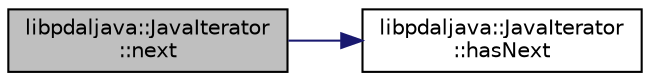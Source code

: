 digraph "libpdaljava::JavaIterator::next"
{
  edge [fontname="Helvetica",fontsize="10",labelfontname="Helvetica",labelfontsize="10"];
  node [fontname="Helvetica",fontsize="10",shape=record];
  rankdir="LR";
  Node1 [label="libpdaljava::JavaIterator\l::next",height=0.2,width=0.4,color="black", fillcolor="grey75", style="filled", fontcolor="black"];
  Node1 -> Node2 [color="midnightblue",fontsize="10",style="solid",fontname="Helvetica"];
  Node2 [label="libpdaljava::JavaIterator\l::hasNext",height=0.2,width=0.4,color="black", fillcolor="white", style="filled",URL="$classlibpdaljava_1_1JavaIterator.html#a4e6ec482771c88a18003812fddba2230"];
}
